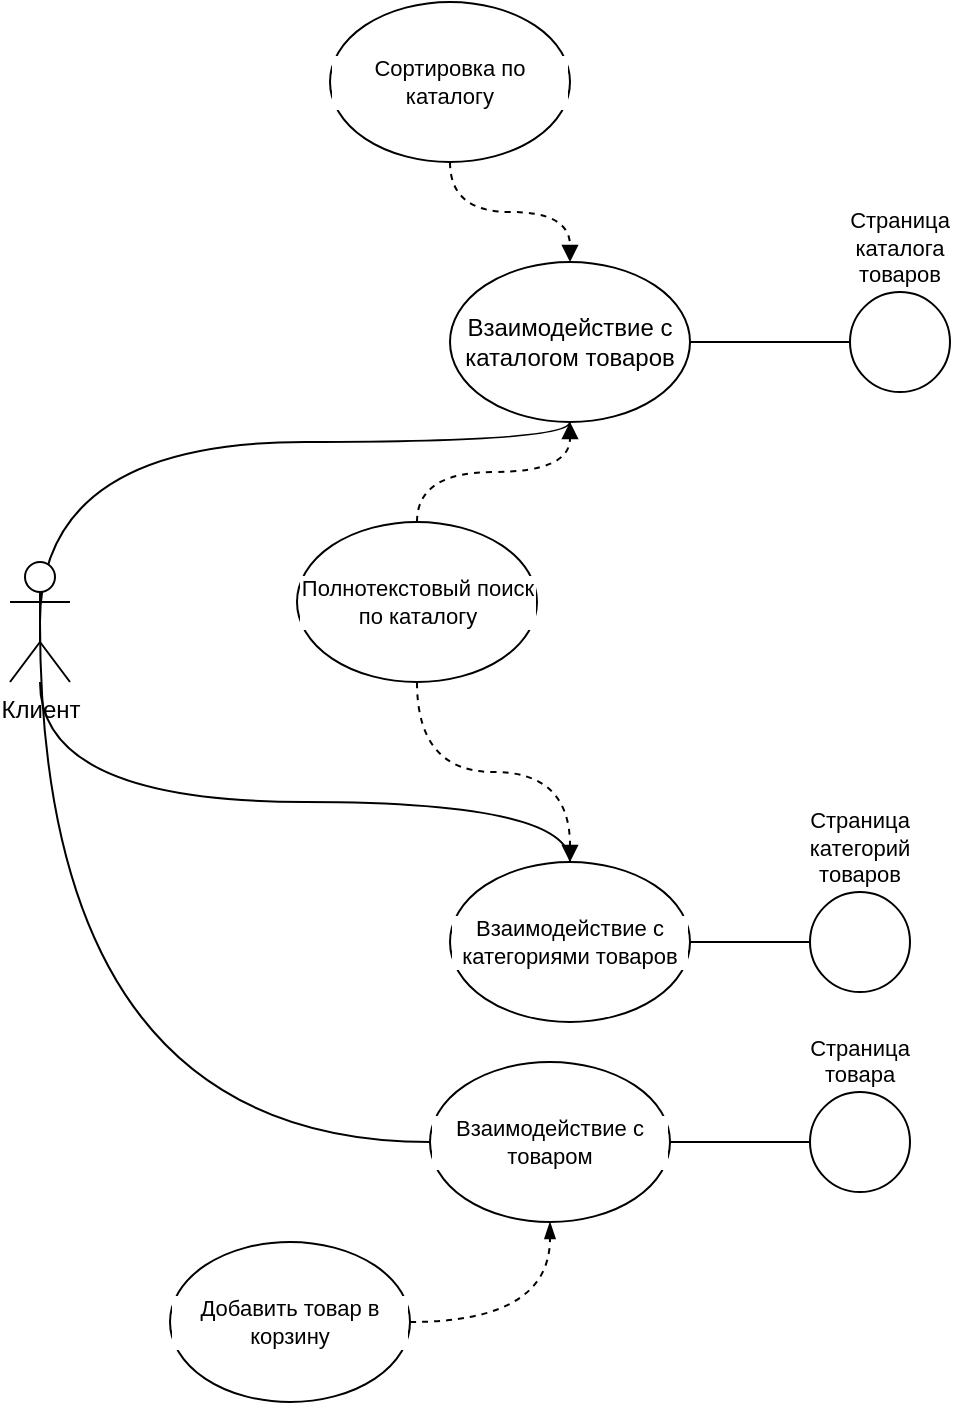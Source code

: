 <mxfile version="24.6.4" type="github">
  <diagram name="Страница — 1" id="7oZ65NxdlbvZb04vfeZl">
    <mxGraphModel dx="954" dy="1775" grid="1" gridSize="10" guides="1" tooltips="1" connect="1" arrows="1" fold="1" page="1" pageScale="1" pageWidth="827" pageHeight="1169" math="0" shadow="0">
      <root>
        <mxCell id="0" />
        <mxCell id="1" parent="0" />
        <mxCell id="nUPstKFtLn1j3NUbFqnf-27" style="edgeStyle=orthogonalEdgeStyle;shape=connector;rounded=0;orthogonalLoop=1;jettySize=auto;html=1;exitX=0.5;exitY=0.5;exitDx=0;exitDy=0;exitPerimeter=0;strokeColor=default;align=center;verticalAlign=middle;fontFamily=Helvetica;fontSize=11;fontColor=default;labelBackgroundColor=default;endArrow=none;endFill=0;curved=1;" edge="1" parent="1" source="pyOGv6QkIyJ4NO9TdaGm-1" target="nUPstKFtLn1j3NUbFqnf-1">
          <mxGeometry relative="1" as="geometry">
            <Array as="points">
              <mxPoint x="165" y="140" />
              <mxPoint x="430" y="140" />
            </Array>
          </mxGeometry>
        </mxCell>
        <mxCell id="nUPstKFtLn1j3NUbFqnf-29" style="edgeStyle=orthogonalEdgeStyle;shape=connector;rounded=0;orthogonalLoop=1;jettySize=auto;html=1;exitX=0.5;exitY=0.5;exitDx=0;exitDy=0;exitPerimeter=0;strokeColor=default;align=center;verticalAlign=middle;fontFamily=Helvetica;fontSize=11;fontColor=default;labelBackgroundColor=default;endArrow=none;endFill=0;curved=1;" edge="1" parent="1" source="pyOGv6QkIyJ4NO9TdaGm-1" target="nUPstKFtLn1j3NUbFqnf-28">
          <mxGeometry relative="1" as="geometry">
            <Array as="points">
              <mxPoint x="165" y="490" />
            </Array>
          </mxGeometry>
        </mxCell>
        <mxCell id="nUPstKFtLn1j3NUbFqnf-47" style="edgeStyle=orthogonalEdgeStyle;shape=connector;curved=1;rounded=0;orthogonalLoop=1;jettySize=auto;html=1;strokeColor=default;align=center;verticalAlign=middle;fontFamily=Helvetica;fontSize=11;fontColor=default;labelBackgroundColor=default;endArrow=none;endFill=0;" edge="1" parent="1" source="pyOGv6QkIyJ4NO9TdaGm-1" target="nUPstKFtLn1j3NUbFqnf-46">
          <mxGeometry relative="1" as="geometry">
            <Array as="points">
              <mxPoint x="165" y="320" />
              <mxPoint x="430" y="320" />
            </Array>
          </mxGeometry>
        </mxCell>
        <mxCell id="pyOGv6QkIyJ4NO9TdaGm-1" value="Клиент" style="shape=umlActor;verticalLabelPosition=bottom;verticalAlign=top;html=1;outlineConnect=0;" parent="1" vertex="1">
          <mxGeometry x="150" y="200" width="30" height="60" as="geometry" />
        </mxCell>
        <mxCell id="nUPstKFtLn1j3NUbFqnf-1" value="Взаимодействие с каталогом товаров" style="ellipse;whiteSpace=wrap;html=1;" vertex="1" parent="1">
          <mxGeometry x="370" y="50" width="120" height="80" as="geometry" />
        </mxCell>
        <mxCell id="nUPstKFtLn1j3NUbFqnf-33" style="edgeStyle=orthogonalEdgeStyle;shape=connector;rounded=0;orthogonalLoop=1;jettySize=auto;html=1;strokeColor=default;align=center;verticalAlign=middle;fontFamily=Helvetica;fontSize=11;fontColor=default;labelBackgroundColor=default;endArrow=none;endFill=0;curved=1;" edge="1" parent="1" source="nUPstKFtLn1j3NUbFqnf-12" target="nUPstKFtLn1j3NUbFqnf-1">
          <mxGeometry relative="1" as="geometry">
            <Array as="points">
              <mxPoint x="500" y="90" />
              <mxPoint x="500" y="90" />
            </Array>
          </mxGeometry>
        </mxCell>
        <mxCell id="nUPstKFtLn1j3NUbFqnf-12" value="Страница каталога товаров" style="ellipse;whiteSpace=wrap;html=1;aspect=fixed;fontFamily=Helvetica;fontSize=11;fontColor=default;labelBackgroundColor=default;labelPosition=center;verticalLabelPosition=top;align=center;verticalAlign=bottom;" vertex="1" parent="1">
          <mxGeometry x="570" y="65" width="50" height="50" as="geometry" />
        </mxCell>
        <mxCell id="nUPstKFtLn1j3NUbFqnf-15" value="Страница товара" style="ellipse;whiteSpace=wrap;html=1;aspect=fixed;fontFamily=Helvetica;fontSize=11;fontColor=default;labelBackgroundColor=default;labelPosition=center;verticalLabelPosition=top;align=center;verticalAlign=bottom;" vertex="1" parent="1">
          <mxGeometry x="550" y="465" width="50" height="50" as="geometry" />
        </mxCell>
        <mxCell id="nUPstKFtLn1j3NUbFqnf-34" style="edgeStyle=orthogonalEdgeStyle;shape=connector;curved=1;rounded=0;orthogonalLoop=1;jettySize=auto;html=1;strokeColor=default;align=center;verticalAlign=middle;fontFamily=Helvetica;fontSize=11;fontColor=default;labelBackgroundColor=default;endArrow=none;endFill=0;" edge="1" parent="1" source="nUPstKFtLn1j3NUbFqnf-28" target="nUPstKFtLn1j3NUbFqnf-15">
          <mxGeometry relative="1" as="geometry" />
        </mxCell>
        <mxCell id="nUPstKFtLn1j3NUbFqnf-28" value="Взаимодействие с товаром" style="ellipse;whiteSpace=wrap;html=1;fontFamily=Helvetica;fontSize=11;fontColor=default;labelBackgroundColor=default;" vertex="1" parent="1">
          <mxGeometry x="360" y="450" width="120" height="80" as="geometry" />
        </mxCell>
        <mxCell id="nUPstKFtLn1j3NUbFqnf-38" style="edgeStyle=orthogonalEdgeStyle;shape=connector;curved=1;rounded=0;orthogonalLoop=1;jettySize=auto;html=1;strokeColor=default;align=center;verticalAlign=middle;fontFamily=Helvetica;fontSize=11;fontColor=default;labelBackgroundColor=default;endArrow=blockThin;endFill=1;dashed=1;" edge="1" parent="1" source="nUPstKFtLn1j3NUbFqnf-37" target="nUPstKFtLn1j3NUbFqnf-28">
          <mxGeometry relative="1" as="geometry" />
        </mxCell>
        <mxCell id="nUPstKFtLn1j3NUbFqnf-37" value="Добавить товар в корзину" style="ellipse;whiteSpace=wrap;html=1;fontFamily=Helvetica;fontSize=11;fontColor=default;labelBackgroundColor=default;" vertex="1" parent="1">
          <mxGeometry x="230" y="540" width="120" height="80" as="geometry" />
        </mxCell>
        <mxCell id="nUPstKFtLn1j3NUbFqnf-41" style="edgeStyle=orthogonalEdgeStyle;shape=connector;curved=1;rounded=0;orthogonalLoop=1;jettySize=auto;html=1;strokeColor=default;align=center;verticalAlign=middle;fontFamily=Helvetica;fontSize=11;fontColor=default;labelBackgroundColor=default;endArrow=block;endFill=1;dashed=1;" edge="1" parent="1" source="nUPstKFtLn1j3NUbFqnf-40" target="nUPstKFtLn1j3NUbFqnf-1">
          <mxGeometry relative="1" as="geometry" />
        </mxCell>
        <mxCell id="nUPstKFtLn1j3NUbFqnf-55" style="edgeStyle=orthogonalEdgeStyle;shape=connector;curved=1;rounded=0;orthogonalLoop=1;jettySize=auto;html=1;dashed=1;strokeColor=default;align=center;verticalAlign=middle;fontFamily=Helvetica;fontSize=11;fontColor=default;labelBackgroundColor=default;endArrow=block;endFill=1;" edge="1" parent="1" source="nUPstKFtLn1j3NUbFqnf-40" target="nUPstKFtLn1j3NUbFqnf-46">
          <mxGeometry relative="1" as="geometry" />
        </mxCell>
        <mxCell id="nUPstKFtLn1j3NUbFqnf-40" value="Полнотекстовый поиск по каталогу" style="ellipse;whiteSpace=wrap;html=1;fontFamily=Helvetica;fontSize=11;fontColor=default;labelBackgroundColor=default;" vertex="1" parent="1">
          <mxGeometry x="293.5" y="180" width="120" height="80" as="geometry" />
        </mxCell>
        <mxCell id="nUPstKFtLn1j3NUbFqnf-43" style="edgeStyle=orthogonalEdgeStyle;shape=connector;curved=1;rounded=0;orthogonalLoop=1;jettySize=auto;html=1;dashed=1;strokeColor=default;align=center;verticalAlign=middle;fontFamily=Helvetica;fontSize=11;fontColor=default;labelBackgroundColor=default;endArrow=block;endFill=1;" edge="1" parent="1" source="nUPstKFtLn1j3NUbFqnf-42" target="nUPstKFtLn1j3NUbFqnf-1">
          <mxGeometry relative="1" as="geometry" />
        </mxCell>
        <mxCell id="nUPstKFtLn1j3NUbFqnf-42" value="Сортировка по каталогу" style="ellipse;whiteSpace=wrap;html=1;fontFamily=Helvetica;fontSize=11;fontColor=default;labelBackgroundColor=default;" vertex="1" parent="1">
          <mxGeometry x="310" y="-80" width="120" height="80" as="geometry" />
        </mxCell>
        <mxCell id="nUPstKFtLn1j3NUbFqnf-54" style="edgeStyle=orthogonalEdgeStyle;shape=connector;curved=1;rounded=0;orthogonalLoop=1;jettySize=auto;html=1;strokeColor=default;align=center;verticalAlign=middle;fontFamily=Helvetica;fontSize=11;fontColor=default;labelBackgroundColor=default;endArrow=none;endFill=0;" edge="1" parent="1" source="nUPstKFtLn1j3NUbFqnf-46" target="nUPstKFtLn1j3NUbFqnf-51">
          <mxGeometry relative="1" as="geometry" />
        </mxCell>
        <mxCell id="nUPstKFtLn1j3NUbFqnf-46" value="Взаимодействие с категориями товаров" style="ellipse;whiteSpace=wrap;html=1;fontFamily=Helvetica;fontSize=11;fontColor=default;labelBackgroundColor=default;" vertex="1" parent="1">
          <mxGeometry x="370" y="350" width="120" height="80" as="geometry" />
        </mxCell>
        <mxCell id="nUPstKFtLn1j3NUbFqnf-51" value="Страница категорий товаров" style="ellipse;whiteSpace=wrap;html=1;aspect=fixed;fontFamily=Helvetica;fontSize=11;fontColor=default;labelBackgroundColor=default;labelPosition=center;verticalLabelPosition=top;align=center;verticalAlign=bottom;" vertex="1" parent="1">
          <mxGeometry x="550" y="365" width="50" height="50" as="geometry" />
        </mxCell>
      </root>
    </mxGraphModel>
  </diagram>
</mxfile>
